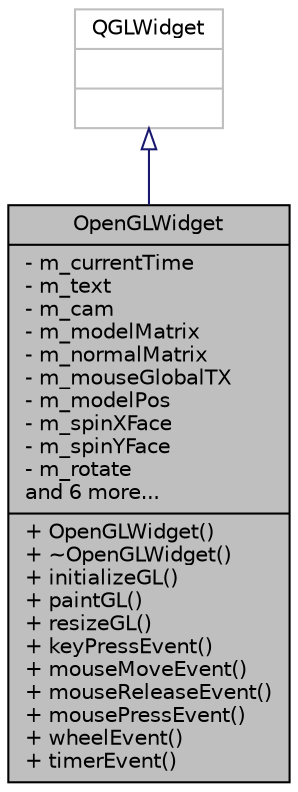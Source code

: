 digraph "OpenGLWidget"
{
  edge [fontname="Helvetica",fontsize="10",labelfontname="Helvetica",labelfontsize="10"];
  node [fontname="Helvetica",fontsize="10",shape=record];
  Node1 [label="{OpenGLWidget\n|- m_currentTime\l- m_text\l- m_cam\l- m_modelMatrix\l- m_normalMatrix\l- m_mouseGlobalTX\l- m_modelPos\l- m_spinXFace\l- m_spinYFace\l- m_rotate\land 6 more...\l|+ OpenGLWidget()\l+ ~OpenGLWidget()\l+ initializeGL()\l+ paintGL()\l+ resizeGL()\l+ keyPressEvent()\l+ mouseMoveEvent()\l+ mouseReleaseEvent()\l+ mousePressEvent()\l+ wheelEvent()\l+ timerEvent()\l}",height=0.2,width=0.4,color="black", fillcolor="grey75", style="filled" fontcolor="black"];
  Node2 -> Node1 [dir="back",color="midnightblue",fontsize="10",style="solid",arrowtail="onormal",fontname="Helvetica"];
  Node2 [label="{QGLWidget\n||}",height=0.2,width=0.4,color="grey75", fillcolor="white", style="filled"];
}
